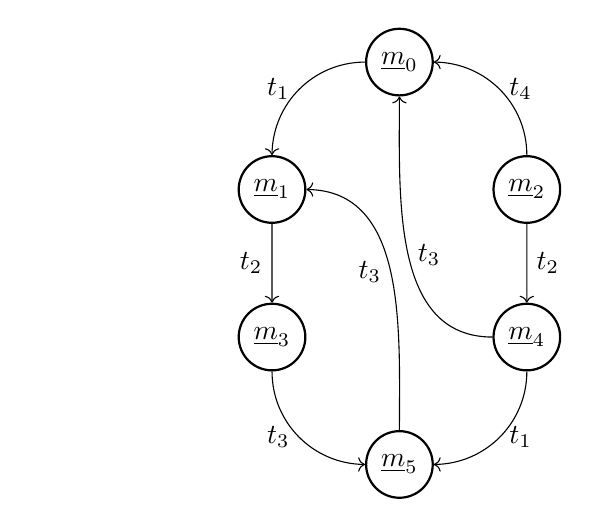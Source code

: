\usetikzlibrary{positioning,fit,backgrounds,arrows,shapes,automata,petri,calc,bending}
\tikzset{
    place/.style={
        circle,
        thick,
        minimum size=6mm,
                draw
    },
    transitionV/.style={
        rectangle,
        thick,
        fill=black,
        minimum height=6mm,
        inner xsep=1pt
    }
}
\begin{tikzpicture}[]
%\draw[gray!30] (0,-3) grid (12,3);
%\node[gray!50] at (0,0) {0};

%\node [place,tokens=1,label={above:$s_1$},label={below:$K=10$}] (p1) at (2,2){};
\node [place,tokens=0] (p1) at (0,0){$\underline{m}_0$};
\node [below left = of p1, place, tokens=0] (p2) {$\underline{m}_1$};
\node [below right = of p1, place, tokens=0] (p3) {$\underline{m}_2$};
\node [below = of p2, place, tokens=0] (p4) {$\underline{m}_3$};
\node [below = of p3, place, tokens=0] (p5) {$\underline{m}_4$};
\node [below right = of p4, place, tokens=0] (p6) {$\underline{m}_5$};


%\node [transitionV,label=below:$t_2$,rotate=90] (t2) at (4,0){};

\draw (p1) edge[out=180,in=90,->] node[left] {$t_1$}(p2.north);
\draw (p3) edge[out=90,in=0,->] node[right] {$t_4$}(p1.east);
\draw (p2) edge[out=-90,in=90,->] node[left] {$t_2$}(p4.north);
\draw (p3) edge[out=-90,in=90,->] node[right] {$t_2$}(p5.north);
\draw (p4) edge[out=-90,in=180,->] node[left] {$t_3$}(p6.west);
\draw (p5) edge[out=-90,in=0,->] node[right] {$t_1$}(p6.east);
\draw (p5) edge[out=180,in=-90,->] node[right] {$t_3$}(p1.south);
\draw (p6) edge[out=90,in=0,->] node[left] {$t_3$}(p2.east);



%\draw (p2) edge[out=180,in=-90,->] node[auto] {$$}(t1.west);
%\draw (t1.east) edge[out=90,in=180,->] node[auto] {$3$}(p1);

\end{tikzpicture}
